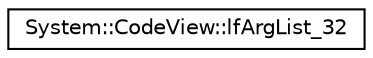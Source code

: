 digraph G
{
  edge [fontname="Helvetica",fontsize="10",labelfontname="Helvetica",labelfontsize="10"];
  node [fontname="Helvetica",fontsize="10",shape=record];
  rankdir="LR";
  Node1 [label="System::CodeView::lfArgList_32",height=0.2,width=0.4,color="black", fillcolor="white", style="filled",URL="$struct_system_1_1_code_view_1_1lf_arg_list__32.html"];
}
